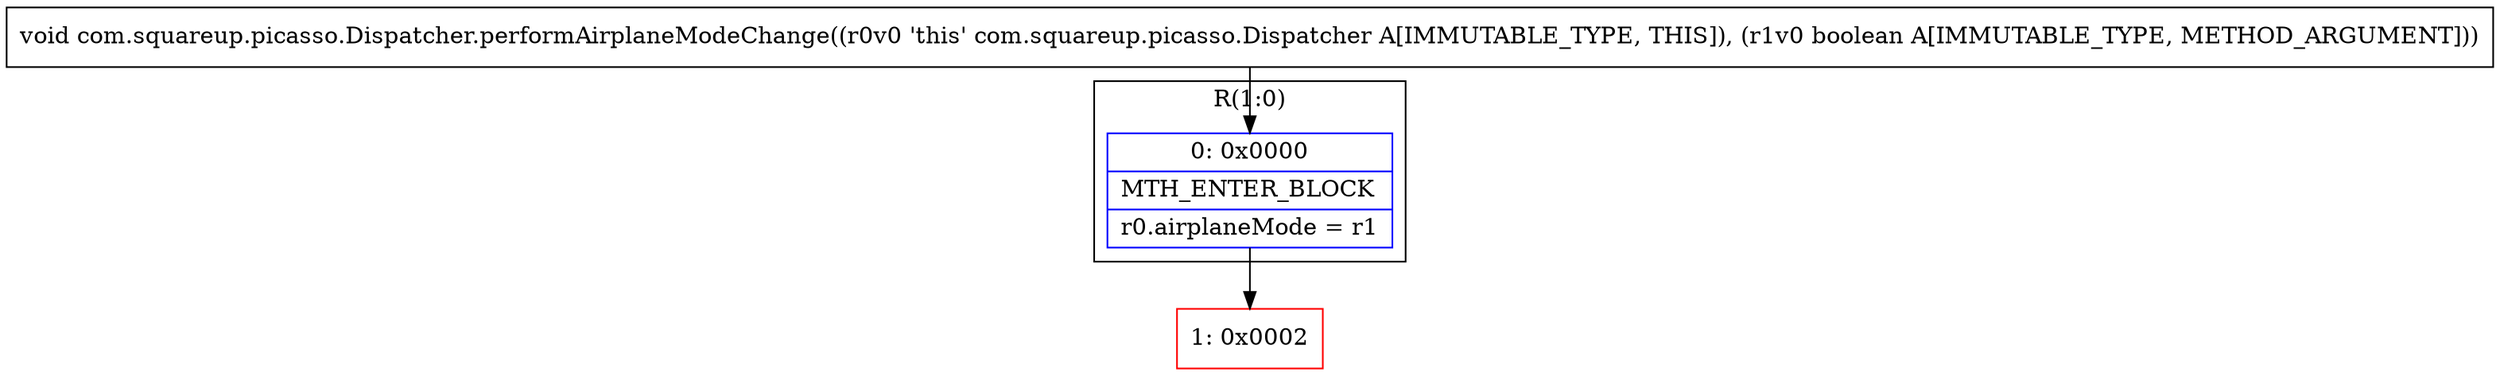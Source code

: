 digraph "CFG forcom.squareup.picasso.Dispatcher.performAirplaneModeChange(Z)V" {
subgraph cluster_Region_1974507999 {
label = "R(1:0)";
node [shape=record,color=blue];
Node_0 [shape=record,label="{0\:\ 0x0000|MTH_ENTER_BLOCK\l|r0.airplaneMode = r1\l}"];
}
Node_1 [shape=record,color=red,label="{1\:\ 0x0002}"];
MethodNode[shape=record,label="{void com.squareup.picasso.Dispatcher.performAirplaneModeChange((r0v0 'this' com.squareup.picasso.Dispatcher A[IMMUTABLE_TYPE, THIS]), (r1v0 boolean A[IMMUTABLE_TYPE, METHOD_ARGUMENT])) }"];
MethodNode -> Node_0;
Node_0 -> Node_1;
}

